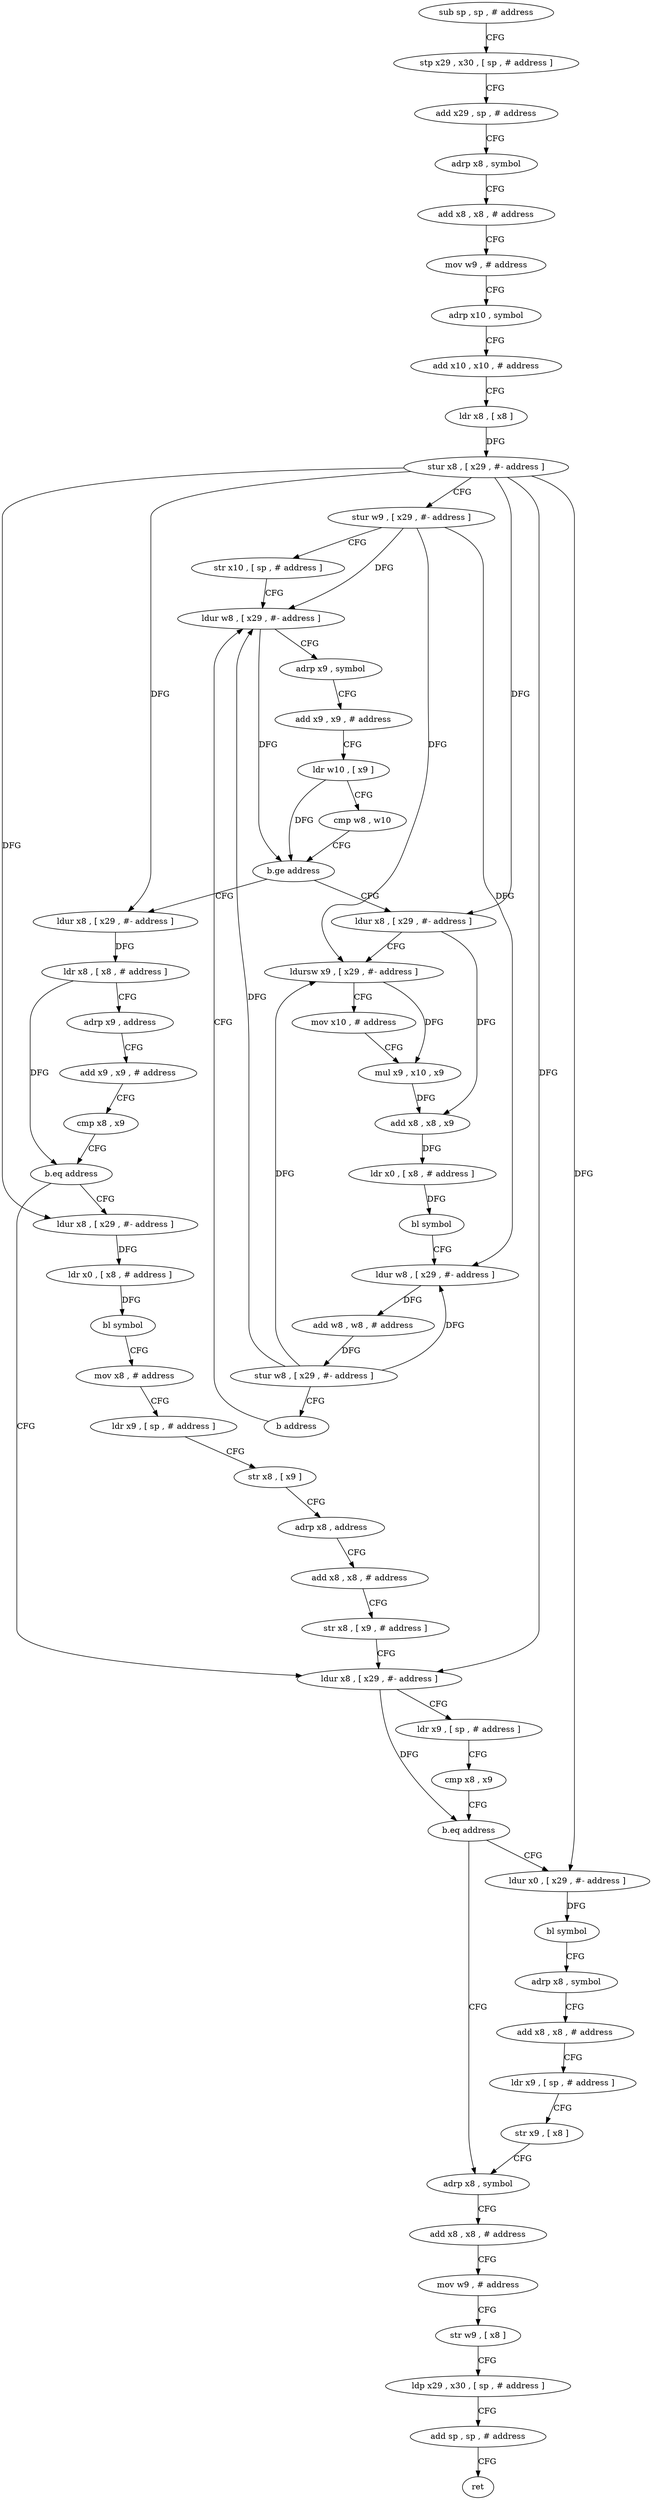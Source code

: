 digraph "func" {
"4316024" [label = "sub sp , sp , # address" ]
"4316028" [label = "stp x29 , x30 , [ sp , # address ]" ]
"4316032" [label = "add x29 , sp , # address" ]
"4316036" [label = "adrp x8 , symbol" ]
"4316040" [label = "add x8 , x8 , # address" ]
"4316044" [label = "mov w9 , # address" ]
"4316048" [label = "adrp x10 , symbol" ]
"4316052" [label = "add x10 , x10 , # address" ]
"4316056" [label = "ldr x8 , [ x8 ]" ]
"4316060" [label = "stur x8 , [ x29 , #- address ]" ]
"4316064" [label = "stur w9 , [ x29 , #- address ]" ]
"4316068" [label = "str x10 , [ sp , # address ]" ]
"4316072" [label = "ldur w8 , [ x29 , #- address ]" ]
"4316140" [label = "ldur x8 , [ x29 , #- address ]" ]
"4316144" [label = "ldr x8 , [ x8 , # address ]" ]
"4316148" [label = "adrp x9 , address" ]
"4316152" [label = "add x9 , x9 , # address" ]
"4316156" [label = "cmp x8 , x9" ]
"4316160" [label = "b.eq address" ]
"4316200" [label = "ldur x8 , [ x29 , #- address ]" ]
"4316164" [label = "ldur x8 , [ x29 , #- address ]" ]
"4316096" [label = "ldur x8 , [ x29 , #- address ]" ]
"4316100" [label = "ldursw x9 , [ x29 , #- address ]" ]
"4316104" [label = "mov x10 , # address" ]
"4316108" [label = "mul x9 , x10 , x9" ]
"4316112" [label = "add x8 , x8 , x9" ]
"4316116" [label = "ldr x0 , [ x8 , # address ]" ]
"4316120" [label = "bl symbol" ]
"4316124" [label = "ldur w8 , [ x29 , #- address ]" ]
"4316128" [label = "add w8 , w8 , # address" ]
"4316132" [label = "stur w8 , [ x29 , #- address ]" ]
"4316136" [label = "b address" ]
"4316204" [label = "ldr x9 , [ sp , # address ]" ]
"4316208" [label = "cmp x8 , x9" ]
"4316212" [label = "b.eq address" ]
"4316240" [label = "adrp x8 , symbol" ]
"4316216" [label = "ldur x0 , [ x29 , #- address ]" ]
"4316168" [label = "ldr x0 , [ x8 , # address ]" ]
"4316172" [label = "bl symbol" ]
"4316176" [label = "mov x8 , # address" ]
"4316180" [label = "ldr x9 , [ sp , # address ]" ]
"4316184" [label = "str x8 , [ x9 ]" ]
"4316188" [label = "adrp x8 , address" ]
"4316192" [label = "add x8 , x8 , # address" ]
"4316196" [label = "str x8 , [ x9 , # address ]" ]
"4316076" [label = "adrp x9 , symbol" ]
"4316080" [label = "add x9 , x9 , # address" ]
"4316084" [label = "ldr w10 , [ x9 ]" ]
"4316088" [label = "cmp w8 , w10" ]
"4316092" [label = "b.ge address" ]
"4316244" [label = "add x8 , x8 , # address" ]
"4316248" [label = "mov w9 , # address" ]
"4316252" [label = "str w9 , [ x8 ]" ]
"4316256" [label = "ldp x29 , x30 , [ sp , # address ]" ]
"4316260" [label = "add sp , sp , # address" ]
"4316264" [label = "ret" ]
"4316220" [label = "bl symbol" ]
"4316224" [label = "adrp x8 , symbol" ]
"4316228" [label = "add x8 , x8 , # address" ]
"4316232" [label = "ldr x9 , [ sp , # address ]" ]
"4316236" [label = "str x9 , [ x8 ]" ]
"4316024" -> "4316028" [ label = "CFG" ]
"4316028" -> "4316032" [ label = "CFG" ]
"4316032" -> "4316036" [ label = "CFG" ]
"4316036" -> "4316040" [ label = "CFG" ]
"4316040" -> "4316044" [ label = "CFG" ]
"4316044" -> "4316048" [ label = "CFG" ]
"4316048" -> "4316052" [ label = "CFG" ]
"4316052" -> "4316056" [ label = "CFG" ]
"4316056" -> "4316060" [ label = "DFG" ]
"4316060" -> "4316064" [ label = "CFG" ]
"4316060" -> "4316140" [ label = "DFG" ]
"4316060" -> "4316096" [ label = "DFG" ]
"4316060" -> "4316200" [ label = "DFG" ]
"4316060" -> "4316164" [ label = "DFG" ]
"4316060" -> "4316216" [ label = "DFG" ]
"4316064" -> "4316068" [ label = "CFG" ]
"4316064" -> "4316072" [ label = "DFG" ]
"4316064" -> "4316100" [ label = "DFG" ]
"4316064" -> "4316124" [ label = "DFG" ]
"4316068" -> "4316072" [ label = "CFG" ]
"4316072" -> "4316076" [ label = "CFG" ]
"4316072" -> "4316092" [ label = "DFG" ]
"4316140" -> "4316144" [ label = "DFG" ]
"4316144" -> "4316148" [ label = "CFG" ]
"4316144" -> "4316160" [ label = "DFG" ]
"4316148" -> "4316152" [ label = "CFG" ]
"4316152" -> "4316156" [ label = "CFG" ]
"4316156" -> "4316160" [ label = "CFG" ]
"4316160" -> "4316200" [ label = "CFG" ]
"4316160" -> "4316164" [ label = "CFG" ]
"4316200" -> "4316204" [ label = "CFG" ]
"4316200" -> "4316212" [ label = "DFG" ]
"4316164" -> "4316168" [ label = "DFG" ]
"4316096" -> "4316100" [ label = "CFG" ]
"4316096" -> "4316112" [ label = "DFG" ]
"4316100" -> "4316104" [ label = "CFG" ]
"4316100" -> "4316108" [ label = "DFG" ]
"4316104" -> "4316108" [ label = "CFG" ]
"4316108" -> "4316112" [ label = "DFG" ]
"4316112" -> "4316116" [ label = "DFG" ]
"4316116" -> "4316120" [ label = "DFG" ]
"4316120" -> "4316124" [ label = "CFG" ]
"4316124" -> "4316128" [ label = "DFG" ]
"4316128" -> "4316132" [ label = "DFG" ]
"4316132" -> "4316136" [ label = "CFG" ]
"4316132" -> "4316072" [ label = "DFG" ]
"4316132" -> "4316100" [ label = "DFG" ]
"4316132" -> "4316124" [ label = "DFG" ]
"4316136" -> "4316072" [ label = "CFG" ]
"4316204" -> "4316208" [ label = "CFG" ]
"4316208" -> "4316212" [ label = "CFG" ]
"4316212" -> "4316240" [ label = "CFG" ]
"4316212" -> "4316216" [ label = "CFG" ]
"4316240" -> "4316244" [ label = "CFG" ]
"4316216" -> "4316220" [ label = "DFG" ]
"4316168" -> "4316172" [ label = "DFG" ]
"4316172" -> "4316176" [ label = "CFG" ]
"4316176" -> "4316180" [ label = "CFG" ]
"4316180" -> "4316184" [ label = "CFG" ]
"4316184" -> "4316188" [ label = "CFG" ]
"4316188" -> "4316192" [ label = "CFG" ]
"4316192" -> "4316196" [ label = "CFG" ]
"4316196" -> "4316200" [ label = "CFG" ]
"4316076" -> "4316080" [ label = "CFG" ]
"4316080" -> "4316084" [ label = "CFG" ]
"4316084" -> "4316088" [ label = "CFG" ]
"4316084" -> "4316092" [ label = "DFG" ]
"4316088" -> "4316092" [ label = "CFG" ]
"4316092" -> "4316140" [ label = "CFG" ]
"4316092" -> "4316096" [ label = "CFG" ]
"4316244" -> "4316248" [ label = "CFG" ]
"4316248" -> "4316252" [ label = "CFG" ]
"4316252" -> "4316256" [ label = "CFG" ]
"4316256" -> "4316260" [ label = "CFG" ]
"4316260" -> "4316264" [ label = "CFG" ]
"4316220" -> "4316224" [ label = "CFG" ]
"4316224" -> "4316228" [ label = "CFG" ]
"4316228" -> "4316232" [ label = "CFG" ]
"4316232" -> "4316236" [ label = "CFG" ]
"4316236" -> "4316240" [ label = "CFG" ]
}
